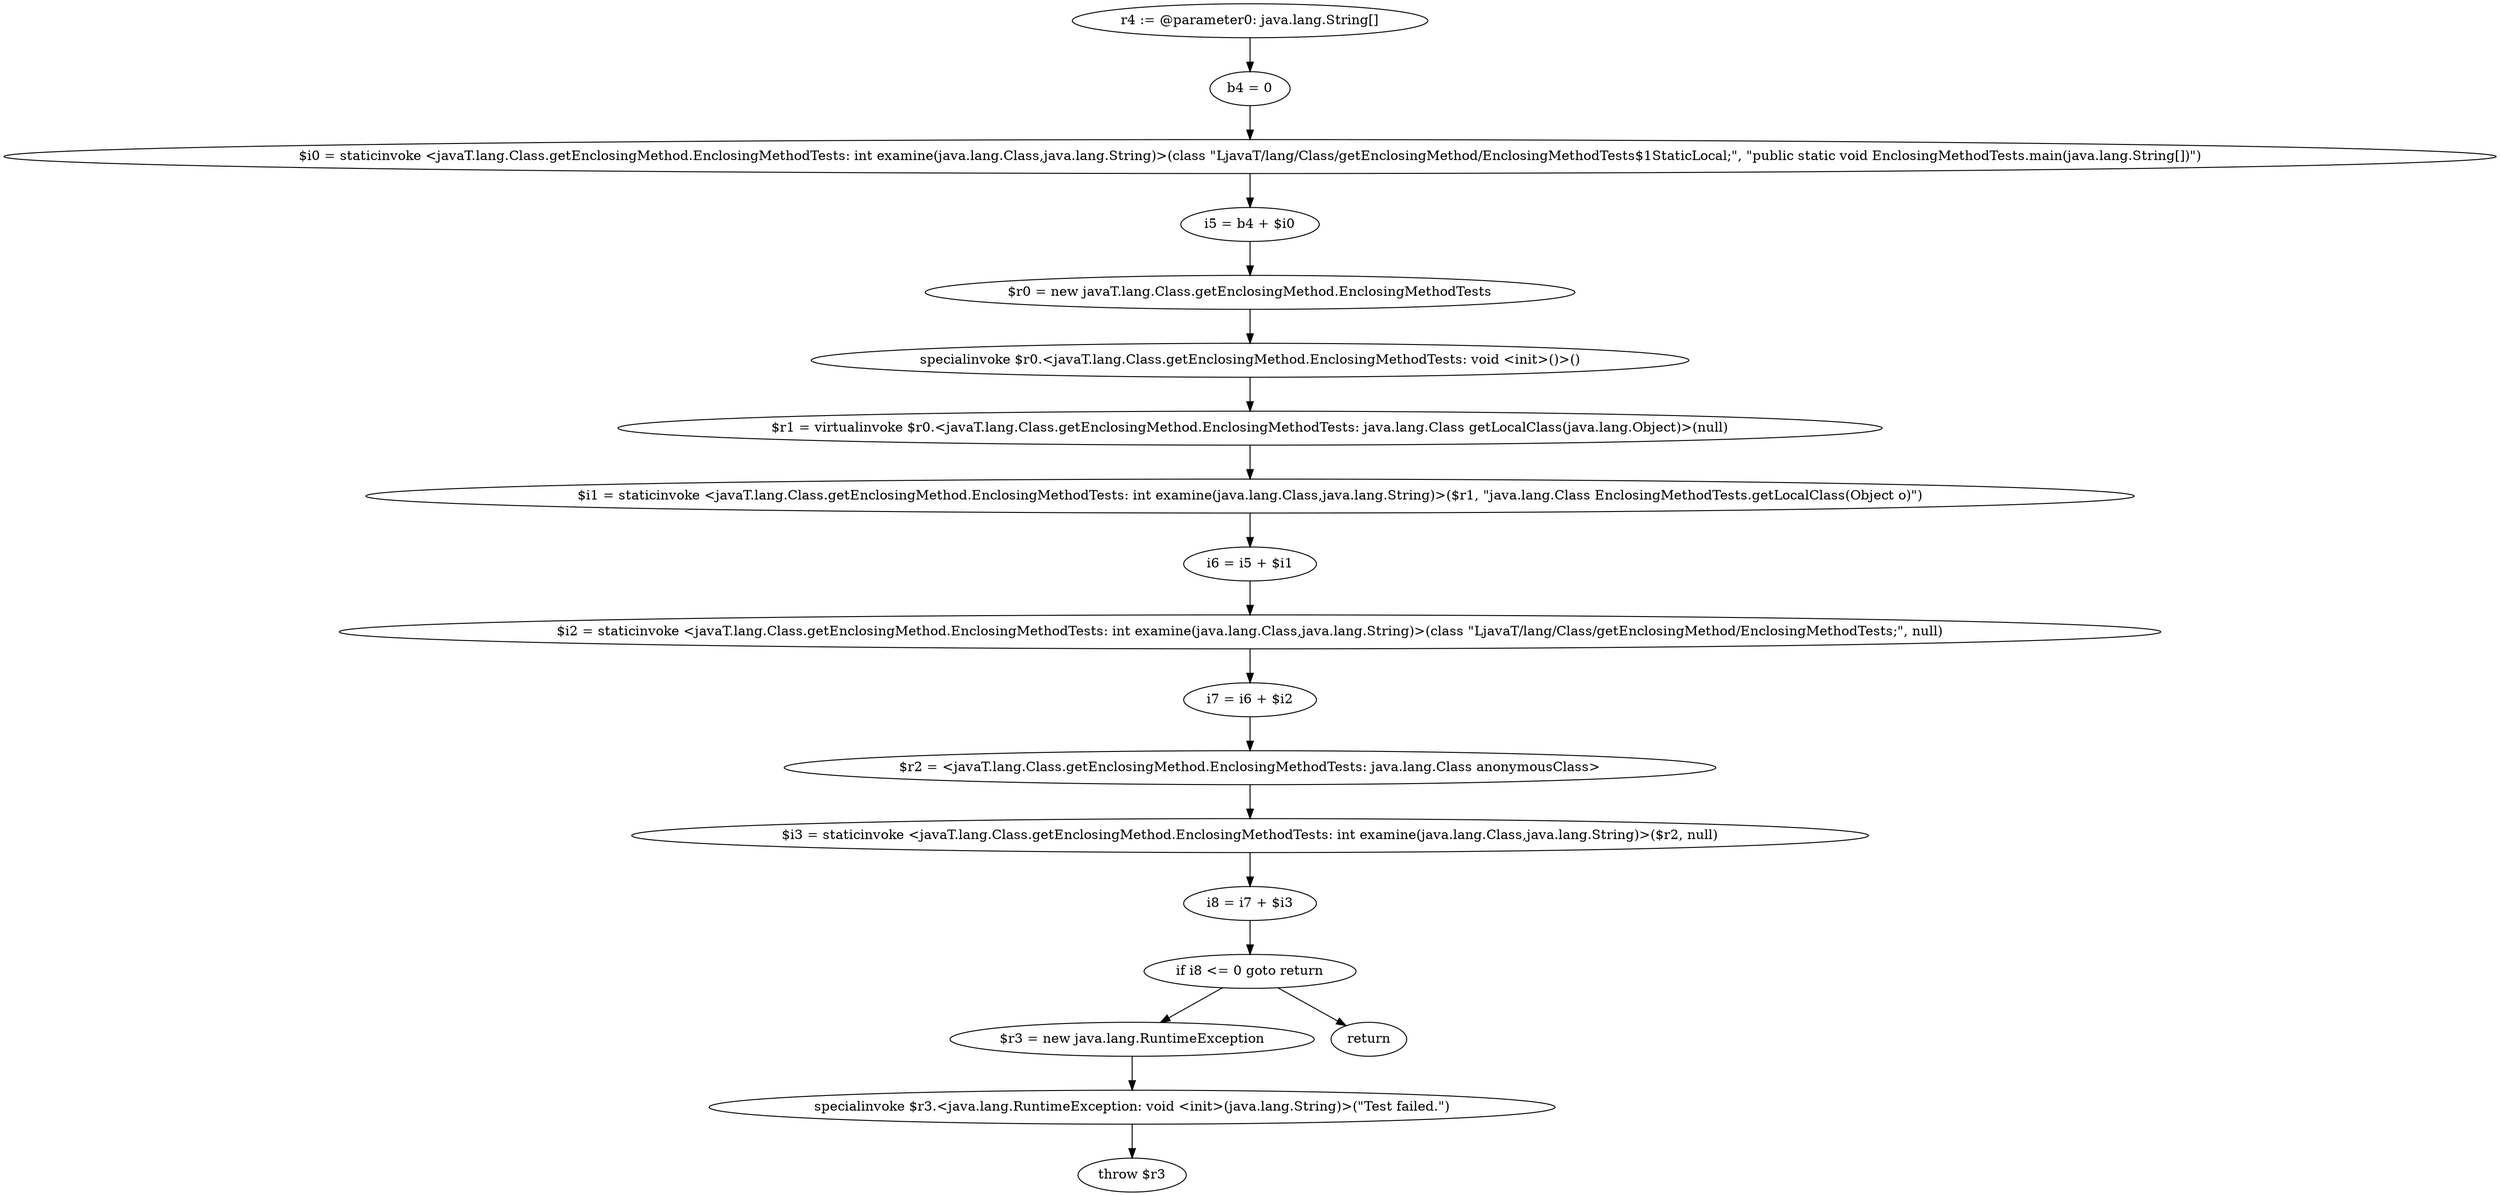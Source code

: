 digraph "unitGraph" {
    "r4 := @parameter0: java.lang.String[]"
    "b4 = 0"
    "$i0 = staticinvoke <javaT.lang.Class.getEnclosingMethod.EnclosingMethodTests: int examine(java.lang.Class,java.lang.String)>(class \"LjavaT/lang/Class/getEnclosingMethod/EnclosingMethodTests$1StaticLocal;\", \"public static void EnclosingMethodTests.main(java.lang.String[])\")"
    "i5 = b4 + $i0"
    "$r0 = new javaT.lang.Class.getEnclosingMethod.EnclosingMethodTests"
    "specialinvoke $r0.<javaT.lang.Class.getEnclosingMethod.EnclosingMethodTests: void <init>()>()"
    "$r1 = virtualinvoke $r0.<javaT.lang.Class.getEnclosingMethod.EnclosingMethodTests: java.lang.Class getLocalClass(java.lang.Object)>(null)"
    "$i1 = staticinvoke <javaT.lang.Class.getEnclosingMethod.EnclosingMethodTests: int examine(java.lang.Class,java.lang.String)>($r1, \"java.lang.Class EnclosingMethodTests.getLocalClass(Object o)\")"
    "i6 = i5 + $i1"
    "$i2 = staticinvoke <javaT.lang.Class.getEnclosingMethod.EnclosingMethodTests: int examine(java.lang.Class,java.lang.String)>(class \"LjavaT/lang/Class/getEnclosingMethod/EnclosingMethodTests;\", null)"
    "i7 = i6 + $i2"
    "$r2 = <javaT.lang.Class.getEnclosingMethod.EnclosingMethodTests: java.lang.Class anonymousClass>"
    "$i3 = staticinvoke <javaT.lang.Class.getEnclosingMethod.EnclosingMethodTests: int examine(java.lang.Class,java.lang.String)>($r2, null)"
    "i8 = i7 + $i3"
    "if i8 <= 0 goto return"
    "$r3 = new java.lang.RuntimeException"
    "specialinvoke $r3.<java.lang.RuntimeException: void <init>(java.lang.String)>(\"Test failed.\")"
    "throw $r3"
    "return"
    "r4 := @parameter0: java.lang.String[]"->"b4 = 0";
    "b4 = 0"->"$i0 = staticinvoke <javaT.lang.Class.getEnclosingMethod.EnclosingMethodTests: int examine(java.lang.Class,java.lang.String)>(class \"LjavaT/lang/Class/getEnclosingMethod/EnclosingMethodTests$1StaticLocal;\", \"public static void EnclosingMethodTests.main(java.lang.String[])\")";
    "$i0 = staticinvoke <javaT.lang.Class.getEnclosingMethod.EnclosingMethodTests: int examine(java.lang.Class,java.lang.String)>(class \"LjavaT/lang/Class/getEnclosingMethod/EnclosingMethodTests$1StaticLocal;\", \"public static void EnclosingMethodTests.main(java.lang.String[])\")"->"i5 = b4 + $i0";
    "i5 = b4 + $i0"->"$r0 = new javaT.lang.Class.getEnclosingMethod.EnclosingMethodTests";
    "$r0 = new javaT.lang.Class.getEnclosingMethod.EnclosingMethodTests"->"specialinvoke $r0.<javaT.lang.Class.getEnclosingMethod.EnclosingMethodTests: void <init>()>()";
    "specialinvoke $r0.<javaT.lang.Class.getEnclosingMethod.EnclosingMethodTests: void <init>()>()"->"$r1 = virtualinvoke $r0.<javaT.lang.Class.getEnclosingMethod.EnclosingMethodTests: java.lang.Class getLocalClass(java.lang.Object)>(null)";
    "$r1 = virtualinvoke $r0.<javaT.lang.Class.getEnclosingMethod.EnclosingMethodTests: java.lang.Class getLocalClass(java.lang.Object)>(null)"->"$i1 = staticinvoke <javaT.lang.Class.getEnclosingMethod.EnclosingMethodTests: int examine(java.lang.Class,java.lang.String)>($r1, \"java.lang.Class EnclosingMethodTests.getLocalClass(Object o)\")";
    "$i1 = staticinvoke <javaT.lang.Class.getEnclosingMethod.EnclosingMethodTests: int examine(java.lang.Class,java.lang.String)>($r1, \"java.lang.Class EnclosingMethodTests.getLocalClass(Object o)\")"->"i6 = i5 + $i1";
    "i6 = i5 + $i1"->"$i2 = staticinvoke <javaT.lang.Class.getEnclosingMethod.EnclosingMethodTests: int examine(java.lang.Class,java.lang.String)>(class \"LjavaT/lang/Class/getEnclosingMethod/EnclosingMethodTests;\", null)";
    "$i2 = staticinvoke <javaT.lang.Class.getEnclosingMethod.EnclosingMethodTests: int examine(java.lang.Class,java.lang.String)>(class \"LjavaT/lang/Class/getEnclosingMethod/EnclosingMethodTests;\", null)"->"i7 = i6 + $i2";
    "i7 = i6 + $i2"->"$r2 = <javaT.lang.Class.getEnclosingMethod.EnclosingMethodTests: java.lang.Class anonymousClass>";
    "$r2 = <javaT.lang.Class.getEnclosingMethod.EnclosingMethodTests: java.lang.Class anonymousClass>"->"$i3 = staticinvoke <javaT.lang.Class.getEnclosingMethod.EnclosingMethodTests: int examine(java.lang.Class,java.lang.String)>($r2, null)";
    "$i3 = staticinvoke <javaT.lang.Class.getEnclosingMethod.EnclosingMethodTests: int examine(java.lang.Class,java.lang.String)>($r2, null)"->"i8 = i7 + $i3";
    "i8 = i7 + $i3"->"if i8 <= 0 goto return";
    "if i8 <= 0 goto return"->"$r3 = new java.lang.RuntimeException";
    "if i8 <= 0 goto return"->"return";
    "$r3 = new java.lang.RuntimeException"->"specialinvoke $r3.<java.lang.RuntimeException: void <init>(java.lang.String)>(\"Test failed.\")";
    "specialinvoke $r3.<java.lang.RuntimeException: void <init>(java.lang.String)>(\"Test failed.\")"->"throw $r3";
}
